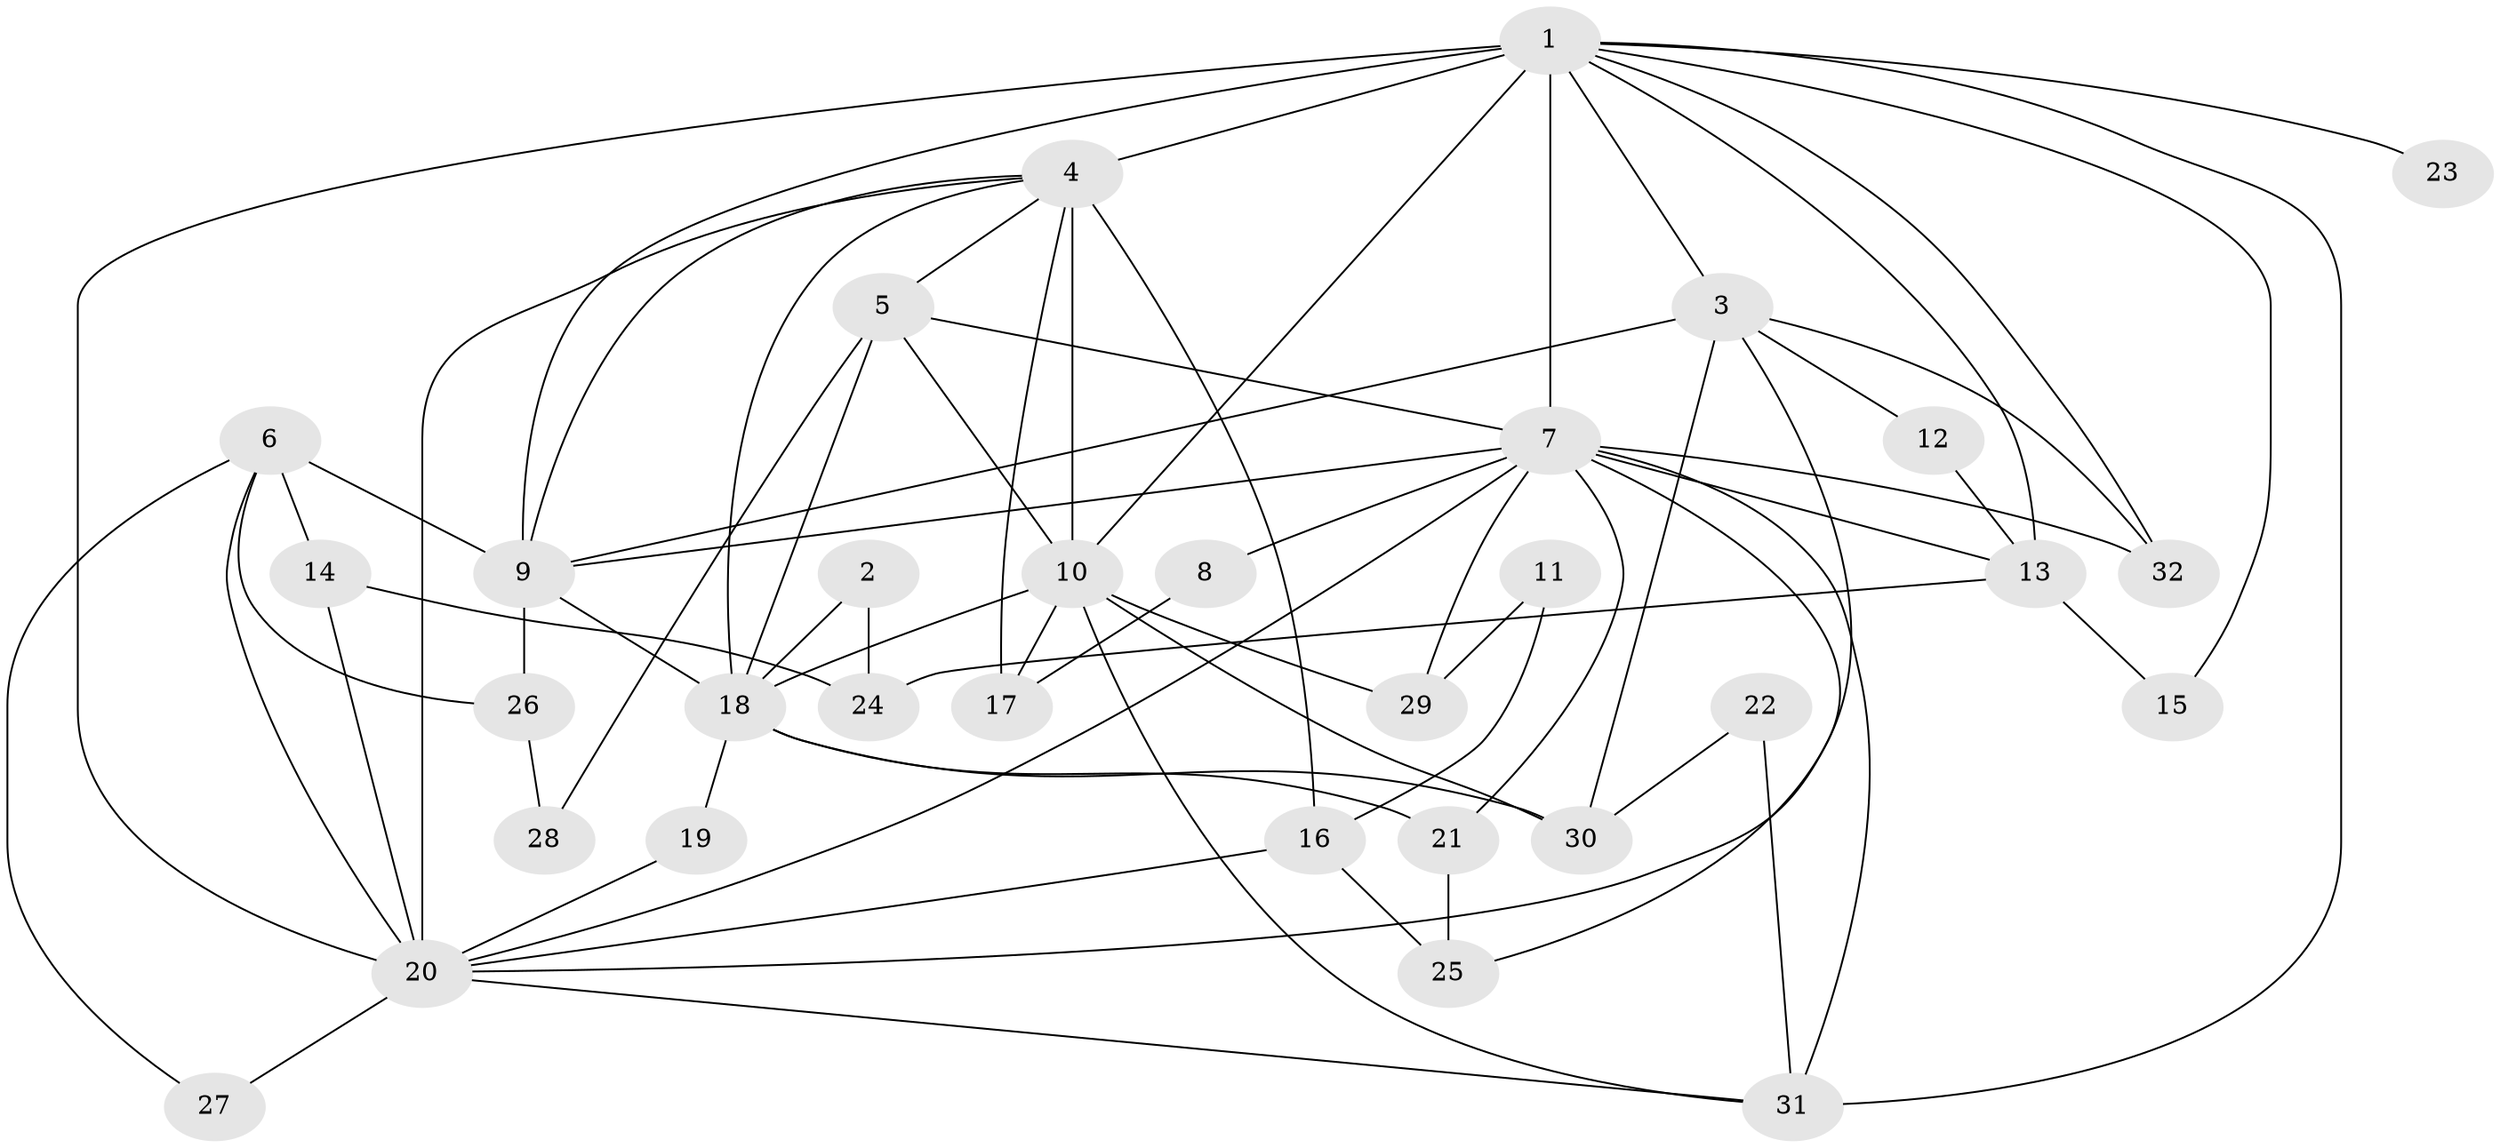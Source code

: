 // original degree distribution, {3: 0.2641509433962264, 2: 0.22641509433962265, 4: 0.16981132075471697, 5: 0.11320754716981132, 7: 0.07547169811320754, 6: 0.11320754716981132, 8: 0.03773584905660377}
// Generated by graph-tools (version 1.1) at 2025/50/03/04/25 22:50:58]
// undirected, 32 vertices, 70 edges
graph export_dot {
  node [color=gray90,style=filled];
  1;
  2;
  3;
  4;
  5;
  6;
  7;
  8;
  9;
  10;
  11;
  12;
  13;
  14;
  15;
  16;
  17;
  18;
  19;
  20;
  21;
  22;
  23;
  24;
  25;
  26;
  27;
  28;
  29;
  30;
  31;
  32;
  1 -- 3 [weight=1.0];
  1 -- 4 [weight=4.0];
  1 -- 7 [weight=1.0];
  1 -- 9 [weight=1.0];
  1 -- 10 [weight=1.0];
  1 -- 13 [weight=1.0];
  1 -- 15 [weight=1.0];
  1 -- 20 [weight=1.0];
  1 -- 23 [weight=2.0];
  1 -- 31 [weight=1.0];
  1 -- 32 [weight=1.0];
  2 -- 18 [weight=1.0];
  2 -- 24 [weight=1.0];
  3 -- 9 [weight=2.0];
  3 -- 12 [weight=1.0];
  3 -- 20 [weight=1.0];
  3 -- 30 [weight=1.0];
  3 -- 32 [weight=1.0];
  4 -- 5 [weight=1.0];
  4 -- 9 [weight=1.0];
  4 -- 10 [weight=2.0];
  4 -- 16 [weight=1.0];
  4 -- 17 [weight=1.0];
  4 -- 18 [weight=1.0];
  4 -- 20 [weight=2.0];
  5 -- 7 [weight=1.0];
  5 -- 10 [weight=1.0];
  5 -- 18 [weight=1.0];
  5 -- 28 [weight=1.0];
  6 -- 9 [weight=2.0];
  6 -- 14 [weight=1.0];
  6 -- 20 [weight=1.0];
  6 -- 26 [weight=1.0];
  6 -- 27 [weight=1.0];
  7 -- 8 [weight=1.0];
  7 -- 9 [weight=1.0];
  7 -- 13 [weight=1.0];
  7 -- 20 [weight=1.0];
  7 -- 21 [weight=1.0];
  7 -- 25 [weight=1.0];
  7 -- 29 [weight=1.0];
  7 -- 31 [weight=1.0];
  7 -- 32 [weight=1.0];
  8 -- 17 [weight=1.0];
  9 -- 18 [weight=1.0];
  9 -- 26 [weight=1.0];
  10 -- 17 [weight=1.0];
  10 -- 18 [weight=1.0];
  10 -- 29 [weight=2.0];
  10 -- 30 [weight=2.0];
  10 -- 31 [weight=1.0];
  11 -- 16 [weight=1.0];
  11 -- 29 [weight=1.0];
  12 -- 13 [weight=1.0];
  13 -- 15 [weight=1.0];
  13 -- 24 [weight=1.0];
  14 -- 20 [weight=1.0];
  14 -- 24 [weight=1.0];
  16 -- 20 [weight=1.0];
  16 -- 25 [weight=1.0];
  18 -- 19 [weight=1.0];
  18 -- 21 [weight=1.0];
  18 -- 30 [weight=1.0];
  19 -- 20 [weight=1.0];
  20 -- 27 [weight=1.0];
  20 -- 31 [weight=1.0];
  21 -- 25 [weight=1.0];
  22 -- 30 [weight=1.0];
  22 -- 31 [weight=1.0];
  26 -- 28 [weight=1.0];
}
